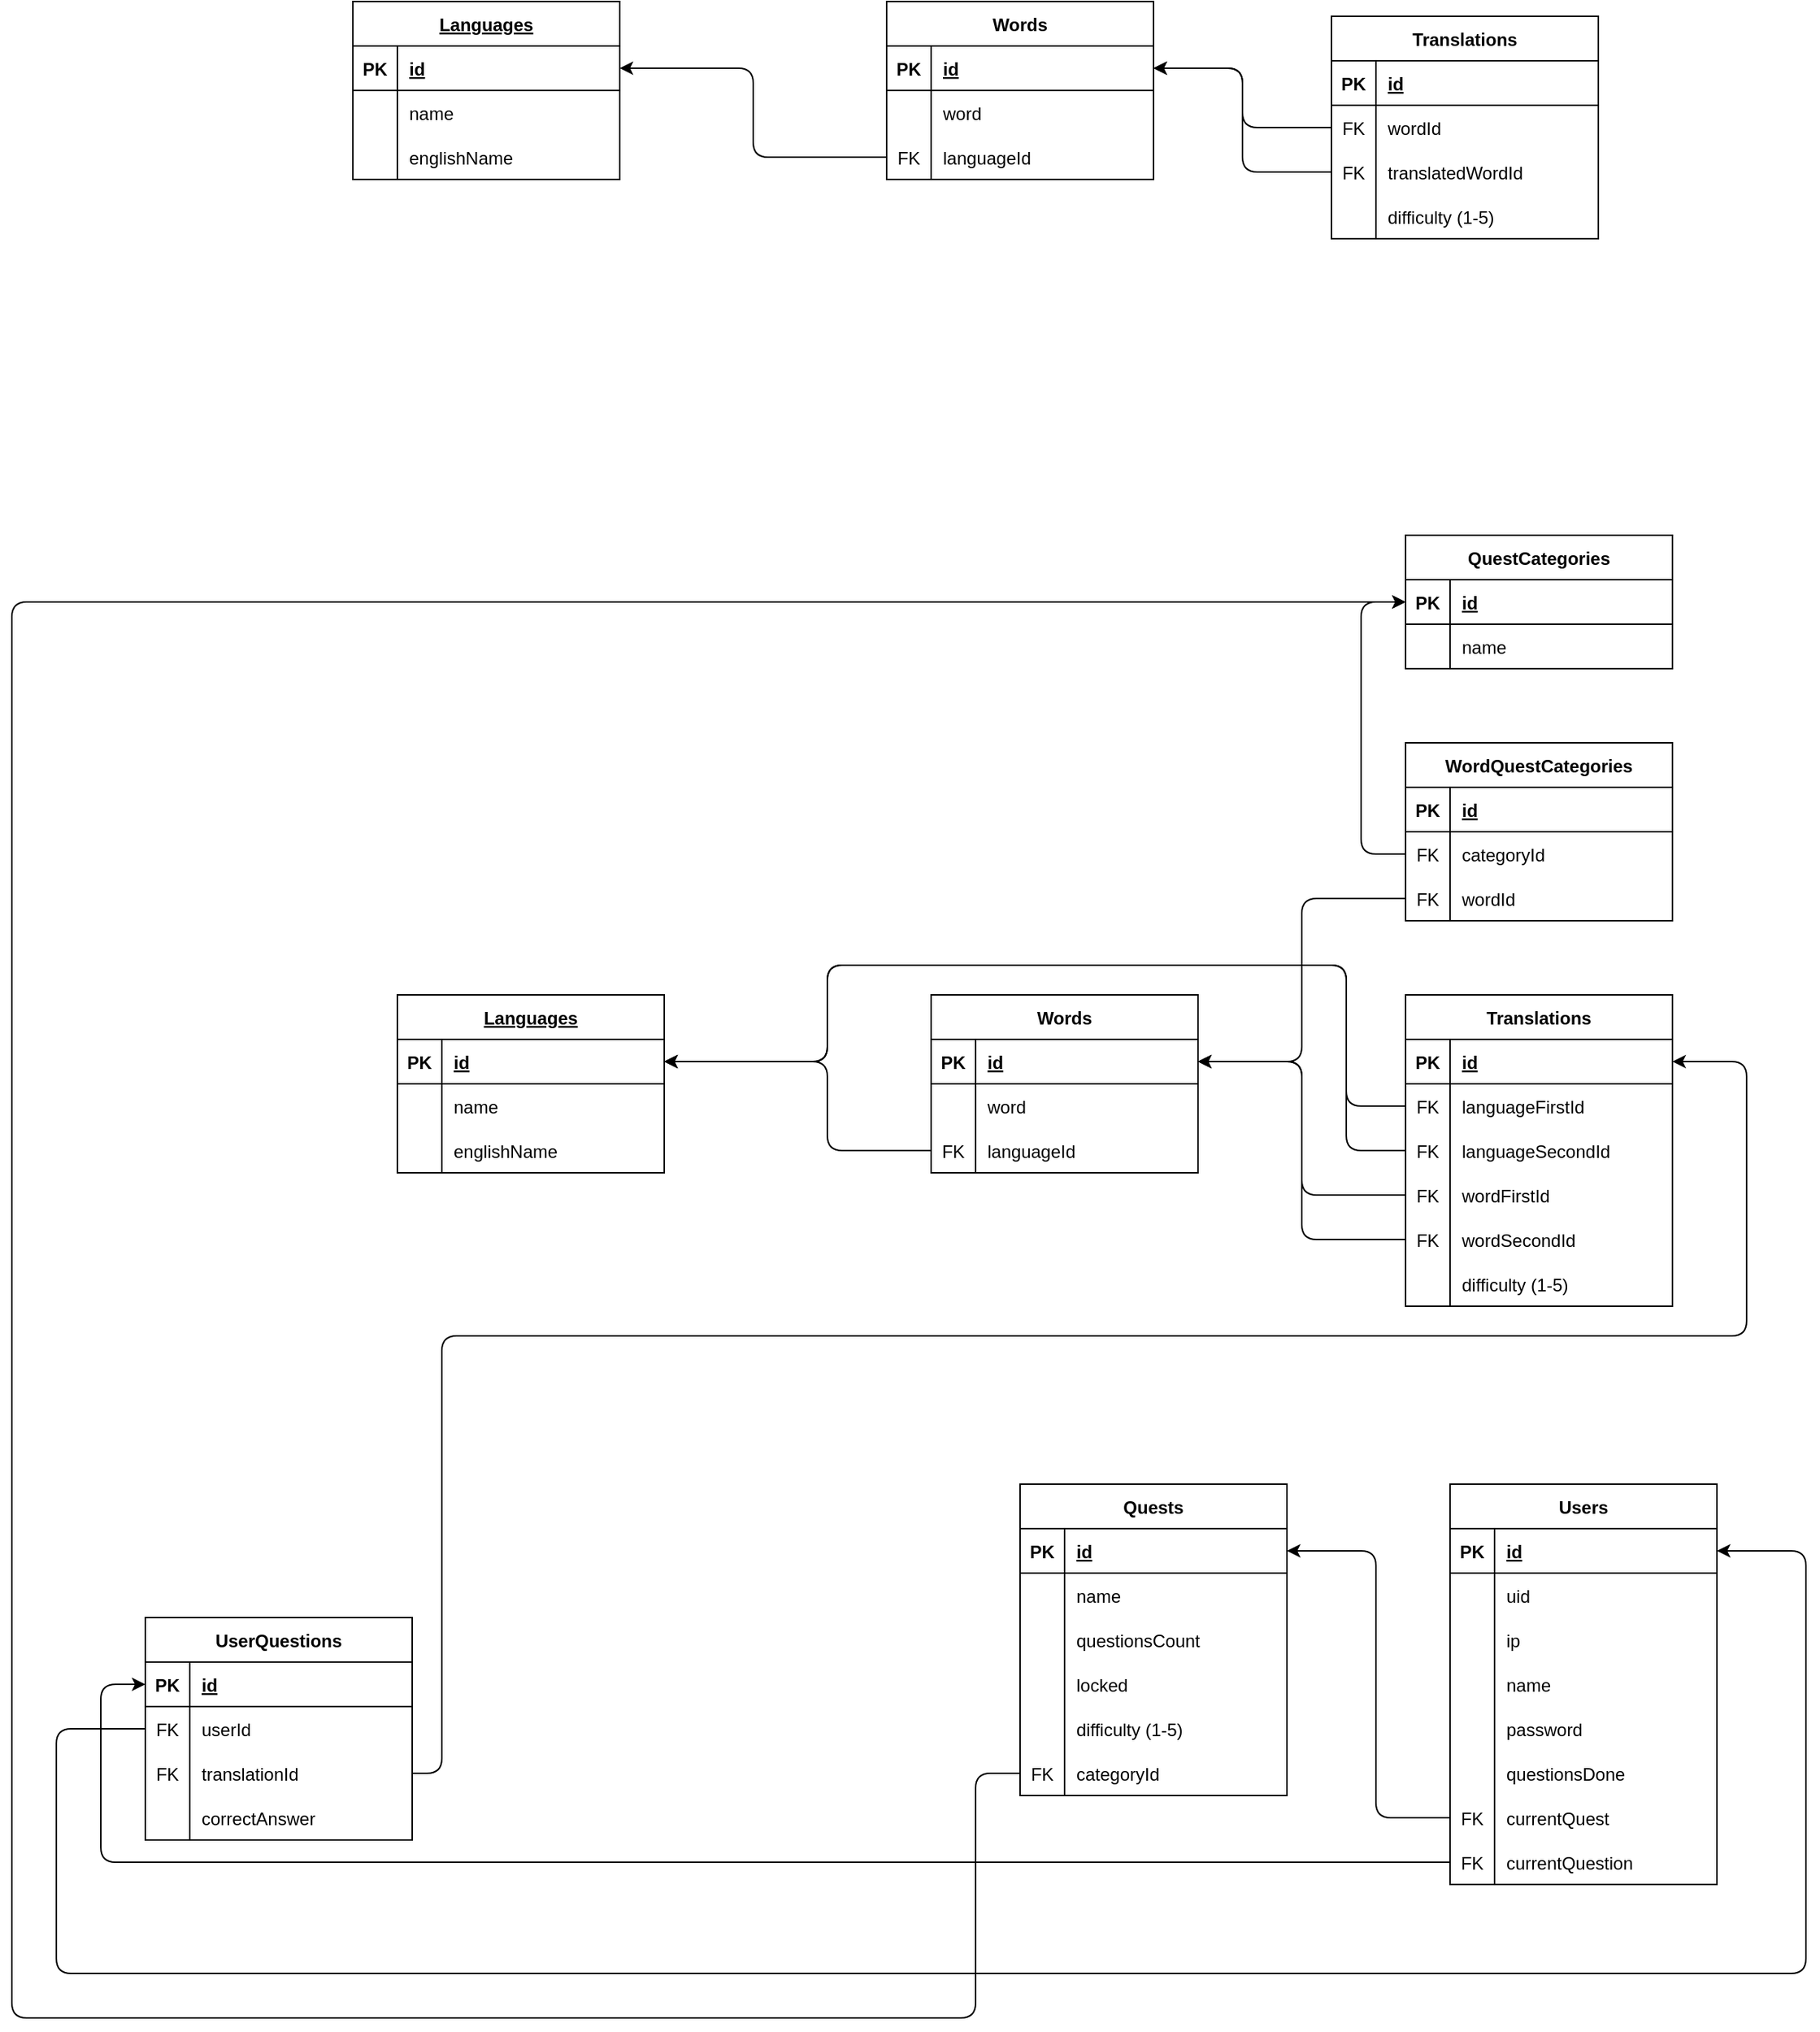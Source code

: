 <mxfile version="14.1.8" type="device"><diagram id="QaBoyOiikWUG2qwaLbsS" name="Stránka-"><mxGraphModel dx="539" dy="928" grid="1" gridSize="10" guides="1" tooltips="1" connect="1" arrows="1" fold="1" page="0" pageScale="1" pageWidth="1654" pageHeight="1169" math="0" shadow="0"><root><mxCell id="0"/><mxCell id="1" parent="0"/><mxCell id="Qkzi_XZELh7JZW3UKuog-16" value="Words" style="shape=table;startSize=30;container=1;collapsible=1;childLayout=tableLayout;fixedRows=1;rowLines=0;fontStyle=1;align=center;resizeLast=1;" parent="1" vertex="1"><mxGeometry x="770" y="320" width="180" height="120" as="geometry"><mxRectangle x="770" y="320" width="70" height="30" as="alternateBounds"/></mxGeometry></mxCell><mxCell id="Qkzi_XZELh7JZW3UKuog-17" value="" style="shape=partialRectangle;collapsible=0;dropTarget=0;pointerEvents=0;fillColor=none;top=0;left=0;bottom=1;right=0;points=[[0,0.5],[1,0.5]];portConstraint=eastwest;" parent="Qkzi_XZELh7JZW3UKuog-16" vertex="1"><mxGeometry y="30" width="180" height="30" as="geometry"/></mxCell><mxCell id="Qkzi_XZELh7JZW3UKuog-18" value="PK" style="shape=partialRectangle;connectable=0;fillColor=none;top=0;left=0;bottom=0;right=0;fontStyle=1;overflow=hidden;" parent="Qkzi_XZELh7JZW3UKuog-17" vertex="1"><mxGeometry width="30" height="30" as="geometry"/></mxCell><mxCell id="Qkzi_XZELh7JZW3UKuog-19" value="id" style="shape=partialRectangle;connectable=0;fillColor=none;top=0;left=0;bottom=0;right=0;align=left;spacingLeft=6;fontStyle=5;overflow=hidden;" parent="Qkzi_XZELh7JZW3UKuog-17" vertex="1"><mxGeometry x="30" width="150" height="30" as="geometry"/></mxCell><mxCell id="Qkzi_XZELh7JZW3UKuog-107" value="" style="shape=partialRectangle;collapsible=0;dropTarget=0;pointerEvents=0;fillColor=none;top=0;left=0;bottom=0;right=0;points=[[0,0.5],[1,0.5]];portConstraint=eastwest;" parent="Qkzi_XZELh7JZW3UKuog-16" vertex="1"><mxGeometry y="60" width="180" height="30" as="geometry"/></mxCell><mxCell id="Qkzi_XZELh7JZW3UKuog-108" value="" style="shape=partialRectangle;connectable=0;fillColor=none;top=0;left=0;bottom=0;right=0;editable=1;overflow=hidden;" parent="Qkzi_XZELh7JZW3UKuog-107" vertex="1"><mxGeometry width="30" height="30" as="geometry"/></mxCell><mxCell id="Qkzi_XZELh7JZW3UKuog-109" value="word" style="shape=partialRectangle;connectable=0;fillColor=none;top=0;left=0;bottom=0;right=0;align=left;spacingLeft=6;overflow=hidden;" parent="Qkzi_XZELh7JZW3UKuog-107" vertex="1"><mxGeometry x="30" width="150" height="30" as="geometry"/></mxCell><mxCell id="Qkzi_XZELh7JZW3UKuog-110" value="" style="shape=partialRectangle;collapsible=0;dropTarget=0;pointerEvents=0;fillColor=none;top=0;left=0;bottom=0;right=0;points=[[0,0.5],[1,0.5]];portConstraint=eastwest;" parent="Qkzi_XZELh7JZW3UKuog-16" vertex="1"><mxGeometry y="90" width="180" height="30" as="geometry"/></mxCell><mxCell id="Qkzi_XZELh7JZW3UKuog-111" value="FK" style="shape=partialRectangle;connectable=0;fillColor=none;top=0;left=0;bottom=0;right=0;editable=1;overflow=hidden;" parent="Qkzi_XZELh7JZW3UKuog-110" vertex="1"><mxGeometry width="30" height="30" as="geometry"/></mxCell><mxCell id="Qkzi_XZELh7JZW3UKuog-112" value="languageId" style="shape=partialRectangle;connectable=0;fillColor=none;top=0;left=0;bottom=0;right=0;align=left;spacingLeft=6;overflow=hidden;" parent="Qkzi_XZELh7JZW3UKuog-110" vertex="1"><mxGeometry x="30" width="150" height="30" as="geometry"/></mxCell><mxCell id="MpjrDUEo7LfNJMY8sH_x-15" value="Languages" style="shape=table;startSize=30;container=1;collapsible=1;childLayout=tableLayout;fixedRows=1;rowLines=0;fontStyle=5;align=center;resizeLast=1;" parent="1" vertex="1"><mxGeometry x="410" y="320" width="180" height="120" as="geometry"/></mxCell><mxCell id="MpjrDUEo7LfNJMY8sH_x-16" value="" style="shape=partialRectangle;collapsible=0;dropTarget=0;pointerEvents=0;fillColor=none;top=0;left=0;bottom=1;right=0;points=[[0,0.5],[1,0.5]];portConstraint=eastwest;" parent="MpjrDUEo7LfNJMY8sH_x-15" vertex="1"><mxGeometry y="30" width="180" height="30" as="geometry"/></mxCell><mxCell id="MpjrDUEo7LfNJMY8sH_x-17" value="PK" style="shape=partialRectangle;connectable=0;fillColor=none;top=0;left=0;bottom=0;right=0;fontStyle=1;overflow=hidden;" parent="MpjrDUEo7LfNJMY8sH_x-16" vertex="1"><mxGeometry width="30" height="30" as="geometry"/></mxCell><mxCell id="MpjrDUEo7LfNJMY8sH_x-18" value="id" style="shape=partialRectangle;connectable=0;fillColor=none;top=0;left=0;bottom=0;right=0;align=left;spacingLeft=6;fontStyle=5;overflow=hidden;" parent="MpjrDUEo7LfNJMY8sH_x-16" vertex="1"><mxGeometry x="30" width="150" height="30" as="geometry"/></mxCell><mxCell id="MpjrDUEo7LfNJMY8sH_x-19" value="" style="shape=partialRectangle;collapsible=0;dropTarget=0;pointerEvents=0;fillColor=none;top=0;left=0;bottom=0;right=0;points=[[0,0.5],[1,0.5]];portConstraint=eastwest;" parent="MpjrDUEo7LfNJMY8sH_x-15" vertex="1"><mxGeometry y="60" width="180" height="30" as="geometry"/></mxCell><mxCell id="MpjrDUEo7LfNJMY8sH_x-20" value="" style="shape=partialRectangle;connectable=0;fillColor=none;top=0;left=0;bottom=0;right=0;editable=1;overflow=hidden;" parent="MpjrDUEo7LfNJMY8sH_x-19" vertex="1"><mxGeometry width="30" height="30" as="geometry"/></mxCell><mxCell id="MpjrDUEo7LfNJMY8sH_x-21" value="name" style="shape=partialRectangle;connectable=0;fillColor=none;top=0;left=0;bottom=0;right=0;align=left;spacingLeft=6;overflow=hidden;" parent="MpjrDUEo7LfNJMY8sH_x-19" vertex="1"><mxGeometry x="30" width="150" height="30" as="geometry"/></mxCell><mxCell id="MpjrDUEo7LfNJMY8sH_x-22" value="" style="shape=partialRectangle;collapsible=0;dropTarget=0;pointerEvents=0;fillColor=none;top=0;left=0;bottom=0;right=0;points=[[0,0.5],[1,0.5]];portConstraint=eastwest;" parent="MpjrDUEo7LfNJMY8sH_x-15" vertex="1"><mxGeometry y="90" width="180" height="30" as="geometry"/></mxCell><mxCell id="MpjrDUEo7LfNJMY8sH_x-23" value="" style="shape=partialRectangle;connectable=0;fillColor=none;top=0;left=0;bottom=0;right=0;editable=1;overflow=hidden;" parent="MpjrDUEo7LfNJMY8sH_x-22" vertex="1"><mxGeometry width="30" height="30" as="geometry"/></mxCell><mxCell id="MpjrDUEo7LfNJMY8sH_x-24" value="englishName" style="shape=partialRectangle;connectable=0;fillColor=none;top=0;left=0;bottom=0;right=0;align=left;spacingLeft=6;overflow=hidden;" parent="MpjrDUEo7LfNJMY8sH_x-22" vertex="1"><mxGeometry x="30" width="150" height="30" as="geometry"/></mxCell><mxCell id="MpjrDUEo7LfNJMY8sH_x-25" style="edgeStyle=orthogonalEdgeStyle;curved=0;rounded=1;sketch=0;orthogonalLoop=1;jettySize=auto;html=1;entryX=1;entryY=0.5;entryDx=0;entryDy=0;" parent="1" source="Qkzi_XZELh7JZW3UKuog-110" target="MpjrDUEo7LfNJMY8sH_x-16" edge="1"><mxGeometry relative="1" as="geometry"><Array as="points"><mxPoint x="700" y="425"/><mxPoint x="700" y="365"/></Array></mxGeometry></mxCell><mxCell id="MpjrDUEo7LfNJMY8sH_x-26" value="Translations" style="shape=table;startSize=30;container=1;collapsible=1;childLayout=tableLayout;fixedRows=1;rowLines=0;fontStyle=1;align=center;resizeLast=1;" parent="1" vertex="1"><mxGeometry x="1090" y="320" width="180" height="210" as="geometry"/></mxCell><mxCell id="MpjrDUEo7LfNJMY8sH_x-27" value="" style="shape=partialRectangle;collapsible=0;dropTarget=0;pointerEvents=0;fillColor=none;top=0;left=0;bottom=1;right=0;points=[[0,0.5],[1,0.5]];portConstraint=eastwest;" parent="MpjrDUEo7LfNJMY8sH_x-26" vertex="1"><mxGeometry y="30" width="180" height="30" as="geometry"/></mxCell><mxCell id="MpjrDUEo7LfNJMY8sH_x-28" value="PK" style="shape=partialRectangle;connectable=0;fillColor=none;top=0;left=0;bottom=0;right=0;fontStyle=1;overflow=hidden;" parent="MpjrDUEo7LfNJMY8sH_x-27" vertex="1"><mxGeometry width="30" height="30" as="geometry"/></mxCell><mxCell id="MpjrDUEo7LfNJMY8sH_x-29" value="id" style="shape=partialRectangle;connectable=0;fillColor=none;top=0;left=0;bottom=0;right=0;align=left;spacingLeft=6;fontStyle=5;overflow=hidden;" parent="MpjrDUEo7LfNJMY8sH_x-27" vertex="1"><mxGeometry x="30" width="150" height="30" as="geometry"/></mxCell><mxCell id="MpjrDUEo7LfNJMY8sH_x-30" value="" style="shape=partialRectangle;collapsible=0;dropTarget=0;pointerEvents=0;fillColor=none;top=0;left=0;bottom=0;right=0;points=[[0,0.5],[1,0.5]];portConstraint=eastwest;" parent="MpjrDUEo7LfNJMY8sH_x-26" vertex="1"><mxGeometry y="60" width="180" height="30" as="geometry"/></mxCell><mxCell id="MpjrDUEo7LfNJMY8sH_x-31" value="FK" style="shape=partialRectangle;connectable=0;fillColor=none;top=0;left=0;bottom=0;right=0;editable=1;overflow=hidden;" parent="MpjrDUEo7LfNJMY8sH_x-30" vertex="1"><mxGeometry width="30" height="30" as="geometry"/></mxCell><mxCell id="MpjrDUEo7LfNJMY8sH_x-32" value="languageFirstId" style="shape=partialRectangle;connectable=0;fillColor=none;top=0;left=0;bottom=0;right=0;align=left;spacingLeft=6;overflow=hidden;" parent="MpjrDUEo7LfNJMY8sH_x-30" vertex="1"><mxGeometry x="30" width="150" height="30" as="geometry"/></mxCell><mxCell id="MpjrDUEo7LfNJMY8sH_x-33" value="" style="shape=partialRectangle;collapsible=0;dropTarget=0;pointerEvents=0;fillColor=none;top=0;left=0;bottom=0;right=0;points=[[0,0.5],[1,0.5]];portConstraint=eastwest;" parent="MpjrDUEo7LfNJMY8sH_x-26" vertex="1"><mxGeometry y="90" width="180" height="30" as="geometry"/></mxCell><mxCell id="MpjrDUEo7LfNJMY8sH_x-34" value="FK" style="shape=partialRectangle;connectable=0;fillColor=none;top=0;left=0;bottom=0;right=0;editable=1;overflow=hidden;" parent="MpjrDUEo7LfNJMY8sH_x-33" vertex="1"><mxGeometry width="30" height="30" as="geometry"/></mxCell><mxCell id="MpjrDUEo7LfNJMY8sH_x-35" value="languageSecondId" style="shape=partialRectangle;connectable=0;fillColor=none;top=0;left=0;bottom=0;right=0;align=left;spacingLeft=6;overflow=hidden;" parent="MpjrDUEo7LfNJMY8sH_x-33" vertex="1"><mxGeometry x="30" width="150" height="30" as="geometry"/></mxCell><mxCell id="MpjrDUEo7LfNJMY8sH_x-36" value="" style="shape=partialRectangle;collapsible=0;dropTarget=0;pointerEvents=0;fillColor=none;top=0;left=0;bottom=0;right=0;points=[[0,0.5],[1,0.5]];portConstraint=eastwest;rounded=0;sketch=0;" parent="MpjrDUEo7LfNJMY8sH_x-26" vertex="1"><mxGeometry y="120" width="180" height="30" as="geometry"/></mxCell><mxCell id="MpjrDUEo7LfNJMY8sH_x-37" value="FK" style="shape=partialRectangle;connectable=0;fillColor=none;top=0;left=0;bottom=0;right=0;editable=1;overflow=hidden;" parent="MpjrDUEo7LfNJMY8sH_x-36" vertex="1"><mxGeometry width="30" height="30" as="geometry"/></mxCell><mxCell id="MpjrDUEo7LfNJMY8sH_x-38" value="wordFirstId" style="shape=partialRectangle;connectable=0;fillColor=none;top=0;left=0;bottom=0;right=0;align=left;spacingLeft=6;overflow=hidden;" parent="MpjrDUEo7LfNJMY8sH_x-36" vertex="1"><mxGeometry x="30" width="150" height="30" as="geometry"/></mxCell><mxCell id="MpjrDUEo7LfNJMY8sH_x-39" value="" style="shape=partialRectangle;collapsible=0;dropTarget=0;pointerEvents=0;fillColor=none;top=0;left=0;bottom=0;right=0;points=[[0,0.5],[1,0.5]];portConstraint=eastwest;rounded=0;sketch=0;" parent="MpjrDUEo7LfNJMY8sH_x-26" vertex="1"><mxGeometry y="150" width="180" height="30" as="geometry"/></mxCell><mxCell id="MpjrDUEo7LfNJMY8sH_x-40" value="FK" style="shape=partialRectangle;connectable=0;fillColor=none;top=0;left=0;bottom=0;right=0;editable=1;overflow=hidden;" parent="MpjrDUEo7LfNJMY8sH_x-39" vertex="1"><mxGeometry width="30" height="30" as="geometry"/></mxCell><mxCell id="MpjrDUEo7LfNJMY8sH_x-41" value="wordSecondId" style="shape=partialRectangle;connectable=0;fillColor=none;top=0;left=0;bottom=0;right=0;align=left;spacingLeft=6;overflow=hidden;" parent="MpjrDUEo7LfNJMY8sH_x-39" vertex="1"><mxGeometry x="30" width="150" height="30" as="geometry"/></mxCell><mxCell id="MpjrDUEo7LfNJMY8sH_x-62" value="" style="shape=partialRectangle;collapsible=0;dropTarget=0;pointerEvents=0;fillColor=none;top=0;left=0;bottom=0;right=0;points=[[0,0.5],[1,0.5]];portConstraint=eastwest;rounded=0;sketch=0;" parent="MpjrDUEo7LfNJMY8sH_x-26" vertex="1"><mxGeometry y="180" width="180" height="30" as="geometry"/></mxCell><mxCell id="MpjrDUEo7LfNJMY8sH_x-63" value="" style="shape=partialRectangle;connectable=0;fillColor=none;top=0;left=0;bottom=0;right=0;editable=1;overflow=hidden;" parent="MpjrDUEo7LfNJMY8sH_x-62" vertex="1"><mxGeometry width="30" height="30" as="geometry"/></mxCell><mxCell id="MpjrDUEo7LfNJMY8sH_x-64" value="difficulty (1-5)" style="shape=partialRectangle;connectable=0;fillColor=none;top=0;left=0;bottom=0;right=0;align=left;spacingLeft=6;overflow=hidden;" parent="MpjrDUEo7LfNJMY8sH_x-62" vertex="1"><mxGeometry x="30" width="150" height="30" as="geometry"/></mxCell><mxCell id="MpjrDUEo7LfNJMY8sH_x-42" style="edgeStyle=orthogonalEdgeStyle;curved=0;rounded=1;sketch=0;orthogonalLoop=1;jettySize=auto;html=1;entryX=1;entryY=0.5;entryDx=0;entryDy=0;" parent="1" source="MpjrDUEo7LfNJMY8sH_x-30" target="MpjrDUEo7LfNJMY8sH_x-16" edge="1"><mxGeometry relative="1" as="geometry"><mxPoint x="830" y="270" as="targetPoint"/><Array as="points"><mxPoint x="1050" y="395"/><mxPoint x="1050" y="300"/><mxPoint x="700" y="300"/><mxPoint x="700" y="365"/></Array></mxGeometry></mxCell><mxCell id="MpjrDUEo7LfNJMY8sH_x-43" style="edgeStyle=orthogonalEdgeStyle;curved=0;rounded=1;sketch=0;orthogonalLoop=1;jettySize=auto;html=1;exitX=0;exitY=0.5;exitDx=0;exitDy=0;entryX=1;entryY=0.5;entryDx=0;entryDy=0;" parent="1" source="MpjrDUEo7LfNJMY8sH_x-33" target="MpjrDUEo7LfNJMY8sH_x-16" edge="1"><mxGeometry relative="1" as="geometry"><mxPoint x="680" y="380" as="targetPoint"/><Array as="points"><mxPoint x="1050" y="425"/><mxPoint x="1050" y="300"/><mxPoint x="700" y="300"/><mxPoint x="700" y="365"/></Array></mxGeometry></mxCell><mxCell id="MpjrDUEo7LfNJMY8sH_x-44" style="edgeStyle=orthogonalEdgeStyle;curved=0;rounded=1;sketch=0;orthogonalLoop=1;jettySize=auto;html=1;entryX=1;entryY=0.5;entryDx=0;entryDy=0;" parent="1" source="MpjrDUEo7LfNJMY8sH_x-36" target="Qkzi_XZELh7JZW3UKuog-17" edge="1"><mxGeometry relative="1" as="geometry"><Array as="points"><mxPoint x="1020" y="455"/><mxPoint x="1020" y="365"/></Array></mxGeometry></mxCell><mxCell id="MpjrDUEo7LfNJMY8sH_x-45" style="edgeStyle=orthogonalEdgeStyle;curved=0;rounded=1;sketch=0;orthogonalLoop=1;jettySize=auto;html=1;exitX=0;exitY=0.5;exitDx=0;exitDy=0;entryX=1;entryY=0.5;entryDx=0;entryDy=0;" parent="1" source="MpjrDUEo7LfNJMY8sH_x-39" target="Qkzi_XZELh7JZW3UKuog-17" edge="1"><mxGeometry relative="1" as="geometry"><Array as="points"><mxPoint x="1020" y="485"/><mxPoint x="1020" y="365"/></Array></mxGeometry></mxCell><mxCell id="MpjrDUEo7LfNJMY8sH_x-73" value="Users" style="shape=table;startSize=30;container=1;collapsible=1;childLayout=tableLayout;fixedRows=1;rowLines=0;fontStyle=1;align=center;resizeLast=1;" parent="1" vertex="1"><mxGeometry x="1120" y="650" width="180" height="270" as="geometry"><mxRectangle x="750" y="510" width="70" height="30" as="alternateBounds"/></mxGeometry></mxCell><mxCell id="MpjrDUEo7LfNJMY8sH_x-74" value="" style="shape=partialRectangle;collapsible=0;dropTarget=0;pointerEvents=0;fillColor=none;top=0;left=0;bottom=1;right=0;points=[[0,0.5],[1,0.5]];portConstraint=eastwest;" parent="MpjrDUEo7LfNJMY8sH_x-73" vertex="1"><mxGeometry y="30" width="180" height="30" as="geometry"/></mxCell><mxCell id="MpjrDUEo7LfNJMY8sH_x-75" value="PK" style="shape=partialRectangle;connectable=0;fillColor=none;top=0;left=0;bottom=0;right=0;fontStyle=1;overflow=hidden;" parent="MpjrDUEo7LfNJMY8sH_x-74" vertex="1"><mxGeometry width="30" height="30" as="geometry"/></mxCell><mxCell id="MpjrDUEo7LfNJMY8sH_x-76" value="id" style="shape=partialRectangle;connectable=0;fillColor=none;top=0;left=0;bottom=0;right=0;align=left;spacingLeft=6;fontStyle=5;overflow=hidden;" parent="MpjrDUEo7LfNJMY8sH_x-74" vertex="1"><mxGeometry x="30" width="150" height="30" as="geometry"/></mxCell><mxCell id="MpjrDUEo7LfNJMY8sH_x-77" value="" style="shape=partialRectangle;collapsible=0;dropTarget=0;pointerEvents=0;fillColor=none;top=0;left=0;bottom=0;right=0;points=[[0,0.5],[1,0.5]];portConstraint=eastwest;" parent="MpjrDUEo7LfNJMY8sH_x-73" vertex="1"><mxGeometry y="60" width="180" height="30" as="geometry"/></mxCell><mxCell id="MpjrDUEo7LfNJMY8sH_x-78" value="" style="shape=partialRectangle;connectable=0;fillColor=none;top=0;left=0;bottom=0;right=0;editable=1;overflow=hidden;" parent="MpjrDUEo7LfNJMY8sH_x-77" vertex="1"><mxGeometry width="30" height="30" as="geometry"/></mxCell><mxCell id="MpjrDUEo7LfNJMY8sH_x-79" value="uid" style="shape=partialRectangle;connectable=0;fillColor=none;top=0;left=0;bottom=0;right=0;align=left;spacingLeft=6;overflow=hidden;" parent="MpjrDUEo7LfNJMY8sH_x-77" vertex="1"><mxGeometry x="30" width="150" height="30" as="geometry"/></mxCell><mxCell id="MpjrDUEo7LfNJMY8sH_x-80" value="" style="shape=partialRectangle;collapsible=0;dropTarget=0;pointerEvents=0;fillColor=none;top=0;left=0;bottom=0;right=0;points=[[0,0.5],[1,0.5]];portConstraint=eastwest;" parent="MpjrDUEo7LfNJMY8sH_x-73" vertex="1"><mxGeometry y="90" width="180" height="30" as="geometry"/></mxCell><mxCell id="MpjrDUEo7LfNJMY8sH_x-81" value="" style="shape=partialRectangle;connectable=0;fillColor=none;top=0;left=0;bottom=0;right=0;editable=1;overflow=hidden;" parent="MpjrDUEo7LfNJMY8sH_x-80" vertex="1"><mxGeometry width="30" height="30" as="geometry"/></mxCell><mxCell id="MpjrDUEo7LfNJMY8sH_x-82" value="ip" style="shape=partialRectangle;connectable=0;fillColor=none;top=0;left=0;bottom=0;right=0;align=left;spacingLeft=6;overflow=hidden;" parent="MpjrDUEo7LfNJMY8sH_x-80" vertex="1"><mxGeometry x="30" width="150" height="30" as="geometry"/></mxCell><mxCell id="MpjrDUEo7LfNJMY8sH_x-83" value="" style="shape=partialRectangle;collapsible=0;dropTarget=0;pointerEvents=0;fillColor=none;top=0;left=0;bottom=0;right=0;points=[[0,0.5],[1,0.5]];portConstraint=eastwest;rounded=0;sketch=0;" parent="MpjrDUEo7LfNJMY8sH_x-73" vertex="1"><mxGeometry y="120" width="180" height="30" as="geometry"/></mxCell><mxCell id="MpjrDUEo7LfNJMY8sH_x-84" value="" style="shape=partialRectangle;connectable=0;fillColor=none;top=0;left=0;bottom=0;right=0;editable=1;overflow=hidden;" parent="MpjrDUEo7LfNJMY8sH_x-83" vertex="1"><mxGeometry width="30" height="30" as="geometry"/></mxCell><mxCell id="MpjrDUEo7LfNJMY8sH_x-85" value="name" style="shape=partialRectangle;connectable=0;fillColor=none;top=0;left=0;bottom=0;right=0;align=left;spacingLeft=6;overflow=hidden;" parent="MpjrDUEo7LfNJMY8sH_x-83" vertex="1"><mxGeometry x="30" width="150" height="30" as="geometry"/></mxCell><mxCell id="MpjrDUEo7LfNJMY8sH_x-86" value="" style="shape=partialRectangle;collapsible=0;dropTarget=0;pointerEvents=0;fillColor=none;top=0;left=0;bottom=0;right=0;points=[[0,0.5],[1,0.5]];portConstraint=eastwest;rounded=0;sketch=0;" parent="MpjrDUEo7LfNJMY8sH_x-73" vertex="1"><mxGeometry y="150" width="180" height="30" as="geometry"/></mxCell><mxCell id="MpjrDUEo7LfNJMY8sH_x-87" value="" style="shape=partialRectangle;connectable=0;fillColor=none;top=0;left=0;bottom=0;right=0;editable=1;overflow=hidden;" parent="MpjrDUEo7LfNJMY8sH_x-86" vertex="1"><mxGeometry width="30" height="30" as="geometry"/></mxCell><mxCell id="MpjrDUEo7LfNJMY8sH_x-88" value="password" style="shape=partialRectangle;connectable=0;fillColor=none;top=0;left=0;bottom=0;right=0;align=left;spacingLeft=6;overflow=hidden;" parent="MpjrDUEo7LfNJMY8sH_x-86" vertex="1"><mxGeometry x="30" width="150" height="30" as="geometry"/></mxCell><mxCell id="MpjrDUEo7LfNJMY8sH_x-273" value="" style="shape=partialRectangle;collapsible=0;dropTarget=0;pointerEvents=0;fillColor=none;top=0;left=0;bottom=0;right=0;points=[[0,0.5],[1,0.5]];portConstraint=eastwest;rounded=0;sketch=0;fontColor=#f0f0f0;" parent="MpjrDUEo7LfNJMY8sH_x-73" vertex="1"><mxGeometry y="180" width="180" height="30" as="geometry"/></mxCell><mxCell id="MpjrDUEo7LfNJMY8sH_x-274" value="" style="shape=partialRectangle;connectable=0;fillColor=none;top=0;left=0;bottom=0;right=0;editable=1;overflow=hidden;" parent="MpjrDUEo7LfNJMY8sH_x-273" vertex="1"><mxGeometry width="30" height="30" as="geometry"/></mxCell><mxCell id="MpjrDUEo7LfNJMY8sH_x-275" value="questionsDone" style="shape=partialRectangle;connectable=0;fillColor=none;top=0;left=0;bottom=0;right=0;align=left;spacingLeft=6;overflow=hidden;" parent="MpjrDUEo7LfNJMY8sH_x-273" vertex="1"><mxGeometry x="30" width="150" height="30" as="geometry"/></mxCell><mxCell id="MpjrDUEo7LfNJMY8sH_x-89" value="" style="shape=partialRectangle;collapsible=0;dropTarget=0;pointerEvents=0;fillColor=none;top=0;left=0;bottom=0;right=0;points=[[0,0.5],[1,0.5]];portConstraint=eastwest;rounded=0;sketch=0;" parent="MpjrDUEo7LfNJMY8sH_x-73" vertex="1"><mxGeometry y="210" width="180" height="30" as="geometry"/></mxCell><mxCell id="MpjrDUEo7LfNJMY8sH_x-90" value="FK" style="shape=partialRectangle;connectable=0;fillColor=none;top=0;left=0;bottom=0;right=0;editable=1;overflow=hidden;" parent="MpjrDUEo7LfNJMY8sH_x-89" vertex="1"><mxGeometry width="30" height="30" as="geometry"/></mxCell><mxCell id="MpjrDUEo7LfNJMY8sH_x-91" value="currentQuest" style="shape=partialRectangle;connectable=0;fillColor=none;top=0;left=0;bottom=0;right=0;align=left;spacingLeft=6;overflow=hidden;" parent="MpjrDUEo7LfNJMY8sH_x-89" vertex="1"><mxGeometry x="30" width="150" height="30" as="geometry"/></mxCell><mxCell id="MpjrDUEo7LfNJMY8sH_x-149" value="" style="shape=partialRectangle;collapsible=0;dropTarget=0;pointerEvents=0;fillColor=none;top=0;left=0;bottom=0;right=0;points=[[0,0.5],[1,0.5]];portConstraint=eastwest;rounded=0;sketch=0;" parent="MpjrDUEo7LfNJMY8sH_x-73" vertex="1"><mxGeometry y="240" width="180" height="30" as="geometry"/></mxCell><mxCell id="MpjrDUEo7LfNJMY8sH_x-150" value="FK" style="shape=partialRectangle;connectable=0;fillColor=none;top=0;left=0;bottom=0;right=0;editable=1;overflow=hidden;" parent="MpjrDUEo7LfNJMY8sH_x-149" vertex="1"><mxGeometry width="30" height="30" as="geometry"/></mxCell><mxCell id="MpjrDUEo7LfNJMY8sH_x-151" value="currentQuestion" style="shape=partialRectangle;connectable=0;fillColor=none;top=0;left=0;bottom=0;right=0;align=left;spacingLeft=6;overflow=hidden;" parent="MpjrDUEo7LfNJMY8sH_x-149" vertex="1"><mxGeometry x="30" width="150" height="30" as="geometry"/></mxCell><mxCell id="MpjrDUEo7LfNJMY8sH_x-117" value="QuestCategories" style="shape=table;startSize=30;container=1;collapsible=1;childLayout=tableLayout;fixedRows=1;rowLines=0;fontStyle=1;align=center;resizeLast=1;" parent="1" vertex="1"><mxGeometry x="1090" y="10" width="180" height="90" as="geometry"><mxRectangle x="750" y="510" width="70" height="30" as="alternateBounds"/></mxGeometry></mxCell><mxCell id="MpjrDUEo7LfNJMY8sH_x-118" value="" style="shape=partialRectangle;collapsible=0;dropTarget=0;pointerEvents=0;fillColor=none;top=0;left=0;bottom=1;right=0;points=[[0,0.5],[1,0.5]];portConstraint=eastwest;" parent="MpjrDUEo7LfNJMY8sH_x-117" vertex="1"><mxGeometry y="30" width="180" height="30" as="geometry"/></mxCell><mxCell id="MpjrDUEo7LfNJMY8sH_x-119" value="PK" style="shape=partialRectangle;connectable=0;fillColor=none;top=0;left=0;bottom=0;right=0;fontStyle=1;overflow=hidden;" parent="MpjrDUEo7LfNJMY8sH_x-118" vertex="1"><mxGeometry width="30" height="30" as="geometry"/></mxCell><mxCell id="MpjrDUEo7LfNJMY8sH_x-120" value="id" style="shape=partialRectangle;connectable=0;fillColor=none;top=0;left=0;bottom=0;right=0;align=left;spacingLeft=6;fontStyle=5;overflow=hidden;" parent="MpjrDUEo7LfNJMY8sH_x-118" vertex="1"><mxGeometry x="30" width="150" height="30" as="geometry"/></mxCell><mxCell id="MpjrDUEo7LfNJMY8sH_x-121" value="" style="shape=partialRectangle;collapsible=0;dropTarget=0;pointerEvents=0;fillColor=none;top=0;left=0;bottom=0;right=0;points=[[0,0.5],[1,0.5]];portConstraint=eastwest;" parent="MpjrDUEo7LfNJMY8sH_x-117" vertex="1"><mxGeometry y="60" width="180" height="30" as="geometry"/></mxCell><mxCell id="MpjrDUEo7LfNJMY8sH_x-122" value="" style="shape=partialRectangle;connectable=0;fillColor=none;top=0;left=0;bottom=0;right=0;editable=1;overflow=hidden;" parent="MpjrDUEo7LfNJMY8sH_x-121" vertex="1"><mxGeometry width="30" height="30" as="geometry"/></mxCell><mxCell id="MpjrDUEo7LfNJMY8sH_x-123" value="name" style="shape=partialRectangle;connectable=0;fillColor=none;top=0;left=0;bottom=0;right=0;align=left;spacingLeft=6;overflow=hidden;" parent="MpjrDUEo7LfNJMY8sH_x-121" vertex="1"><mxGeometry x="30" width="150" height="30" as="geometry"/></mxCell><mxCell id="MpjrDUEo7LfNJMY8sH_x-130" value="WordQuestCategories" style="shape=table;startSize=30;container=1;collapsible=1;childLayout=tableLayout;fixedRows=1;rowLines=0;fontStyle=1;align=center;resizeLast=1;" parent="1" vertex="1"><mxGeometry x="1090" y="150" width="180" height="120.0" as="geometry"><mxRectangle x="750" y="510" width="70" height="30" as="alternateBounds"/></mxGeometry></mxCell><mxCell id="MpjrDUEo7LfNJMY8sH_x-131" value="" style="shape=partialRectangle;collapsible=0;dropTarget=0;pointerEvents=0;fillColor=none;top=0;left=0;bottom=1;right=0;points=[[0,0.5],[1,0.5]];portConstraint=eastwest;" parent="MpjrDUEo7LfNJMY8sH_x-130" vertex="1"><mxGeometry y="30" width="180" height="30" as="geometry"/></mxCell><mxCell id="MpjrDUEo7LfNJMY8sH_x-132" value="PK" style="shape=partialRectangle;connectable=0;fillColor=none;top=0;left=0;bottom=0;right=0;fontStyle=1;overflow=hidden;" parent="MpjrDUEo7LfNJMY8sH_x-131" vertex="1"><mxGeometry width="30" height="30" as="geometry"/></mxCell><mxCell id="MpjrDUEo7LfNJMY8sH_x-133" value="id" style="shape=partialRectangle;connectable=0;fillColor=none;top=0;left=0;bottom=0;right=0;align=left;spacingLeft=6;fontStyle=5;overflow=hidden;" parent="MpjrDUEo7LfNJMY8sH_x-131" vertex="1"><mxGeometry x="30" width="150" height="30" as="geometry"/></mxCell><mxCell id="MpjrDUEo7LfNJMY8sH_x-134" value="" style="shape=partialRectangle;collapsible=0;dropTarget=0;pointerEvents=0;fillColor=none;top=0;left=0;bottom=0;right=0;points=[[0,0.5],[1,0.5]];portConstraint=eastwest;" parent="MpjrDUEo7LfNJMY8sH_x-130" vertex="1"><mxGeometry y="60" width="180" height="30" as="geometry"/></mxCell><mxCell id="MpjrDUEo7LfNJMY8sH_x-135" value="FK" style="shape=partialRectangle;connectable=0;fillColor=none;top=0;left=0;bottom=0;right=0;editable=1;overflow=hidden;" parent="MpjrDUEo7LfNJMY8sH_x-134" vertex="1"><mxGeometry width="30" height="30" as="geometry"/></mxCell><mxCell id="MpjrDUEo7LfNJMY8sH_x-136" value="categoryId " style="shape=partialRectangle;connectable=0;fillColor=none;top=0;left=0;bottom=0;right=0;align=left;spacingLeft=6;overflow=hidden;" parent="MpjrDUEo7LfNJMY8sH_x-134" vertex="1"><mxGeometry x="30" width="150" height="30" as="geometry"/></mxCell><mxCell id="MpjrDUEo7LfNJMY8sH_x-137" value="" style="shape=partialRectangle;collapsible=0;dropTarget=0;pointerEvents=0;fillColor=none;top=0;left=0;bottom=0;right=0;points=[[0,0.5],[1,0.5]];portConstraint=eastwest;rounded=0;sketch=0;" parent="MpjrDUEo7LfNJMY8sH_x-130" vertex="1"><mxGeometry y="90" width="180" height="30" as="geometry"/></mxCell><mxCell id="MpjrDUEo7LfNJMY8sH_x-138" value="FK" style="shape=partialRectangle;connectable=0;fillColor=none;top=0;left=0;bottom=0;right=0;editable=1;overflow=hidden;" parent="MpjrDUEo7LfNJMY8sH_x-137" vertex="1"><mxGeometry width="30" height="30" as="geometry"/></mxCell><mxCell id="MpjrDUEo7LfNJMY8sH_x-139" value="wordId" style="shape=partialRectangle;connectable=0;fillColor=none;top=0;left=0;bottom=0;right=0;align=left;spacingLeft=6;overflow=hidden;" parent="MpjrDUEo7LfNJMY8sH_x-137" vertex="1"><mxGeometry x="30" width="150" height="30" as="geometry"/></mxCell><mxCell id="MpjrDUEo7LfNJMY8sH_x-145" style="edgeStyle=orthogonalEdgeStyle;curved=0;rounded=1;sketch=0;orthogonalLoop=1;jettySize=auto;html=1;exitX=0;exitY=0.5;exitDx=0;exitDy=0;entryX=1;entryY=0.5;entryDx=0;entryDy=0;" parent="1" source="MpjrDUEo7LfNJMY8sH_x-137" target="Qkzi_XZELh7JZW3UKuog-17" edge="1"><mxGeometry relative="1" as="geometry"/></mxCell><mxCell id="MpjrDUEo7LfNJMY8sH_x-146" style="edgeStyle=orthogonalEdgeStyle;curved=0;rounded=1;sketch=0;orthogonalLoop=1;jettySize=auto;html=1;exitX=0;exitY=0.5;exitDx=0;exitDy=0;entryX=0;entryY=0.5;entryDx=0;entryDy=0;" parent="1" source="MpjrDUEo7LfNJMY8sH_x-134" target="MpjrDUEo7LfNJMY8sH_x-118" edge="1"><mxGeometry relative="1" as="geometry"><Array as="points"><mxPoint x="1060" y="225"/><mxPoint x="1060" y="55"/></Array></mxGeometry></mxCell><mxCell id="MpjrDUEo7LfNJMY8sH_x-196" value="Quests" style="shape=table;startSize=30;container=1;collapsible=1;childLayout=tableLayout;fixedRows=1;rowLines=0;fontStyle=1;align=center;resizeLast=1;" parent="1" vertex="1"><mxGeometry x="830" y="650" width="180" height="210.0" as="geometry"><mxRectangle x="750" y="510" width="70" height="30" as="alternateBounds"/></mxGeometry></mxCell><mxCell id="MpjrDUEo7LfNJMY8sH_x-197" value="" style="shape=partialRectangle;collapsible=0;dropTarget=0;pointerEvents=0;fillColor=none;top=0;left=0;bottom=1;right=0;points=[[0,0.5],[1,0.5]];portConstraint=eastwest;" parent="MpjrDUEo7LfNJMY8sH_x-196" vertex="1"><mxGeometry y="30" width="180" height="30" as="geometry"/></mxCell><mxCell id="MpjrDUEo7LfNJMY8sH_x-198" value="PK" style="shape=partialRectangle;connectable=0;fillColor=none;top=0;left=0;bottom=0;right=0;fontStyle=1;overflow=hidden;" parent="MpjrDUEo7LfNJMY8sH_x-197" vertex="1"><mxGeometry width="30" height="30" as="geometry"/></mxCell><mxCell id="MpjrDUEo7LfNJMY8sH_x-199" value="id" style="shape=partialRectangle;connectable=0;fillColor=none;top=0;left=0;bottom=0;right=0;align=left;spacingLeft=6;fontStyle=5;overflow=hidden;" parent="MpjrDUEo7LfNJMY8sH_x-197" vertex="1"><mxGeometry x="30" width="150" height="30" as="geometry"/></mxCell><mxCell id="MpjrDUEo7LfNJMY8sH_x-50" value="" style="shape=partialRectangle;collapsible=0;dropTarget=0;pointerEvents=0;fillColor=none;top=0;left=0;bottom=0;right=0;points=[[0,0.5],[1,0.5]];portConstraint=eastwest;" parent="MpjrDUEo7LfNJMY8sH_x-196" vertex="1"><mxGeometry y="60" width="180" height="30" as="geometry"/></mxCell><mxCell id="MpjrDUEo7LfNJMY8sH_x-51" value="" style="shape=partialRectangle;connectable=0;fillColor=none;top=0;left=0;bottom=0;right=0;editable=1;overflow=hidden;" parent="MpjrDUEo7LfNJMY8sH_x-50" vertex="1"><mxGeometry width="30" height="30" as="geometry"/></mxCell><mxCell id="MpjrDUEo7LfNJMY8sH_x-52" value="name" style="shape=partialRectangle;connectable=0;fillColor=none;top=0;left=0;bottom=0;right=0;align=left;spacingLeft=6;overflow=hidden;" parent="MpjrDUEo7LfNJMY8sH_x-50" vertex="1"><mxGeometry x="30" width="150" height="30" as="geometry"/></mxCell><mxCell id="MpjrDUEo7LfNJMY8sH_x-176" value="" style="shape=partialRectangle;collapsible=0;dropTarget=0;pointerEvents=0;fillColor=none;top=0;left=0;bottom=0;right=0;points=[[0,0.5],[1,0.5]];portConstraint=eastwest;rounded=0;sketch=0;" parent="MpjrDUEo7LfNJMY8sH_x-196" vertex="1"><mxGeometry y="90" width="180" height="30" as="geometry"/></mxCell><mxCell id="MpjrDUEo7LfNJMY8sH_x-177" value="" style="shape=partialRectangle;connectable=0;fillColor=none;top=0;left=0;bottom=0;right=0;editable=1;overflow=hidden;" parent="MpjrDUEo7LfNJMY8sH_x-176" vertex="1"><mxGeometry width="30" height="30" as="geometry"/></mxCell><mxCell id="MpjrDUEo7LfNJMY8sH_x-178" value="questionsCount" style="shape=partialRectangle;connectable=0;fillColor=none;top=0;left=0;bottom=0;right=0;align=left;spacingLeft=6;overflow=hidden;" parent="MpjrDUEo7LfNJMY8sH_x-176" vertex="1"><mxGeometry x="30" width="150" height="30" as="geometry"/></mxCell><mxCell id="MpjrDUEo7LfNJMY8sH_x-59" value="" style="shape=partialRectangle;collapsible=0;dropTarget=0;pointerEvents=0;fillColor=none;top=0;left=0;bottom=0;right=0;points=[[0,0.5],[1,0.5]];portConstraint=eastwest;rounded=0;sketch=0;" parent="MpjrDUEo7LfNJMY8sH_x-196" vertex="1"><mxGeometry y="120" width="180" height="30" as="geometry"/></mxCell><mxCell id="MpjrDUEo7LfNJMY8sH_x-60" value="" style="shape=partialRectangle;connectable=0;fillColor=none;top=0;left=0;bottom=0;right=0;editable=1;overflow=hidden;" parent="MpjrDUEo7LfNJMY8sH_x-59" vertex="1"><mxGeometry width="30" height="30" as="geometry"/></mxCell><mxCell id="MpjrDUEo7LfNJMY8sH_x-61" value="locked" style="shape=partialRectangle;connectable=0;fillColor=none;top=0;left=0;bottom=0;right=0;align=left;spacingLeft=6;overflow=hidden;" parent="MpjrDUEo7LfNJMY8sH_x-59" vertex="1"><mxGeometry x="30" width="150" height="30" as="geometry"/></mxCell><mxCell id="MpjrDUEo7LfNJMY8sH_x-65" value="" style="shape=partialRectangle;collapsible=0;dropTarget=0;pointerEvents=0;fillColor=none;top=0;left=0;bottom=0;right=0;points=[[0,0.5],[1,0.5]];portConstraint=eastwest;rounded=0;sketch=0;" parent="MpjrDUEo7LfNJMY8sH_x-196" vertex="1"><mxGeometry y="150" width="180" height="30" as="geometry"/></mxCell><mxCell id="MpjrDUEo7LfNJMY8sH_x-66" value="" style="shape=partialRectangle;connectable=0;fillColor=none;top=0;left=0;bottom=0;right=0;editable=1;overflow=hidden;" parent="MpjrDUEo7LfNJMY8sH_x-65" vertex="1"><mxGeometry width="30" height="30" as="geometry"/></mxCell><mxCell id="MpjrDUEo7LfNJMY8sH_x-67" value="difficulty (1-5)" style="shape=partialRectangle;connectable=0;fillColor=none;top=0;left=0;bottom=0;right=0;align=left;spacingLeft=6;overflow=hidden;" parent="MpjrDUEo7LfNJMY8sH_x-65" vertex="1"><mxGeometry x="30" width="150" height="30" as="geometry"/></mxCell><mxCell id="MpjrDUEo7LfNJMY8sH_x-215" value="" style="shape=partialRectangle;collapsible=0;dropTarget=0;pointerEvents=0;fillColor=none;top=0;left=0;bottom=0;right=0;points=[[0,0.5],[1,0.5]];portConstraint=eastwest;rounded=0;sketch=0;fontColor=#f0f0f0;" parent="MpjrDUEo7LfNJMY8sH_x-196" vertex="1"><mxGeometry y="180" width="180" height="30" as="geometry"/></mxCell><mxCell id="MpjrDUEo7LfNJMY8sH_x-216" value="FK" style="shape=partialRectangle;connectable=0;fillColor=none;top=0;left=0;bottom=0;right=0;editable=1;overflow=hidden;" parent="MpjrDUEo7LfNJMY8sH_x-215" vertex="1"><mxGeometry width="30" height="30" as="geometry"/></mxCell><mxCell id="MpjrDUEo7LfNJMY8sH_x-217" value="categoryId" style="shape=partialRectangle;connectable=0;fillColor=none;top=0;left=0;bottom=0;right=0;align=left;spacingLeft=6;overflow=hidden;" parent="MpjrDUEo7LfNJMY8sH_x-215" vertex="1"><mxGeometry x="30" width="150" height="30" as="geometry"/></mxCell><mxCell id="MpjrDUEo7LfNJMY8sH_x-206" style="edgeStyle=orthogonalEdgeStyle;curved=0;rounded=1;sketch=0;orthogonalLoop=1;jettySize=auto;html=1;entryX=1;entryY=0.5;entryDx=0;entryDy=0;fontColor=#f0f0f0;exitX=0;exitY=0.5;exitDx=0;exitDy=0;" parent="1" source="MpjrDUEo7LfNJMY8sH_x-89" target="MpjrDUEo7LfNJMY8sH_x-197" edge="1"><mxGeometry relative="1" as="geometry"><Array as="points"><mxPoint x="1070" y="875"/><mxPoint x="1070" y="695"/></Array></mxGeometry></mxCell><mxCell id="MpjrDUEo7LfNJMY8sH_x-219" style="edgeStyle=orthogonalEdgeStyle;curved=0;rounded=1;sketch=0;orthogonalLoop=1;jettySize=auto;html=1;exitX=0;exitY=0.5;exitDx=0;exitDy=0;entryX=0;entryY=0.5;entryDx=0;entryDy=0;fontColor=#f0f0f0;" parent="1" source="MpjrDUEo7LfNJMY8sH_x-215" target="MpjrDUEo7LfNJMY8sH_x-118" edge="1"><mxGeometry relative="1" as="geometry"><Array as="points"><mxPoint x="800" y="845"/><mxPoint x="800" y="1010"/><mxPoint x="150" y="1010"/><mxPoint x="150" y="55"/></Array></mxGeometry></mxCell><mxCell id="MpjrDUEo7LfNJMY8sH_x-220" value="UserQuestions" style="shape=table;startSize=30;container=1;collapsible=1;childLayout=tableLayout;fixedRows=1;rowLines=0;fontStyle=1;align=center;resizeLast=1;" parent="1" vertex="1"><mxGeometry x="240" y="740" width="180" height="150" as="geometry"><mxRectangle x="750" y="510" width="70" height="30" as="alternateBounds"/></mxGeometry></mxCell><mxCell id="MpjrDUEo7LfNJMY8sH_x-221" value="" style="shape=partialRectangle;collapsible=0;dropTarget=0;pointerEvents=0;fillColor=none;top=0;left=0;bottom=1;right=0;points=[[0,0.5],[1,0.5]];portConstraint=eastwest;" parent="MpjrDUEo7LfNJMY8sH_x-220" vertex="1"><mxGeometry y="30" width="180" height="30" as="geometry"/></mxCell><mxCell id="MpjrDUEo7LfNJMY8sH_x-222" value="PK" style="shape=partialRectangle;connectable=0;fillColor=none;top=0;left=0;bottom=0;right=0;fontStyle=1;overflow=hidden;" parent="MpjrDUEo7LfNJMY8sH_x-221" vertex="1"><mxGeometry width="30" height="30" as="geometry"/></mxCell><mxCell id="MpjrDUEo7LfNJMY8sH_x-223" value="id" style="shape=partialRectangle;connectable=0;fillColor=none;top=0;left=0;bottom=0;right=0;align=left;spacingLeft=6;fontStyle=5;overflow=hidden;" parent="MpjrDUEo7LfNJMY8sH_x-221" vertex="1"><mxGeometry x="30" width="150" height="30" as="geometry"/></mxCell><mxCell id="MpjrDUEo7LfNJMY8sH_x-242" value="" style="shape=partialRectangle;collapsible=0;dropTarget=0;pointerEvents=0;fillColor=none;top=0;left=0;bottom=0;right=0;points=[[0,0.5],[1,0.5]];portConstraint=eastwest;rounded=0;sketch=0;fontColor=#f0f0f0;" parent="MpjrDUEo7LfNJMY8sH_x-220" vertex="1"><mxGeometry y="60" width="180" height="30" as="geometry"/></mxCell><mxCell id="MpjrDUEo7LfNJMY8sH_x-243" value="FK" style="shape=partialRectangle;connectable=0;fillColor=none;top=0;left=0;bottom=0;right=0;fontStyle=0;overflow=hidden;" parent="MpjrDUEo7LfNJMY8sH_x-242" vertex="1"><mxGeometry width="30" height="30" as="geometry"/></mxCell><mxCell id="MpjrDUEo7LfNJMY8sH_x-244" value="userId" style="shape=partialRectangle;connectable=0;fillColor=none;top=0;left=0;bottom=0;right=0;align=left;spacingLeft=6;fontStyle=0;overflow=hidden;" parent="MpjrDUEo7LfNJMY8sH_x-242" vertex="1"><mxGeometry x="30" width="150" height="30" as="geometry"/></mxCell><mxCell id="MpjrDUEo7LfNJMY8sH_x-236" value="" style="shape=partialRectangle;collapsible=0;dropTarget=0;pointerEvents=0;fillColor=none;top=0;left=0;bottom=0;right=0;points=[[0,0.5],[1,0.5]];portConstraint=eastwest;rounded=0;sketch=0;" parent="MpjrDUEo7LfNJMY8sH_x-220" vertex="1"><mxGeometry y="90" width="180" height="30" as="geometry"/></mxCell><mxCell id="MpjrDUEo7LfNJMY8sH_x-237" value="FK" style="shape=partialRectangle;connectable=0;fillColor=none;top=0;left=0;bottom=0;right=0;editable=1;overflow=hidden;" parent="MpjrDUEo7LfNJMY8sH_x-236" vertex="1"><mxGeometry width="30" height="30" as="geometry"/></mxCell><mxCell id="MpjrDUEo7LfNJMY8sH_x-238" value="translationId" style="shape=partialRectangle;connectable=0;fillColor=none;top=0;left=0;bottom=0;right=0;align=left;spacingLeft=6;overflow=hidden;" parent="MpjrDUEo7LfNJMY8sH_x-236" vertex="1"><mxGeometry x="30" width="150" height="30" as="geometry"/></mxCell><mxCell id="MpjrDUEo7LfNJMY8sH_x-239" value="" style="shape=partialRectangle;collapsible=0;dropTarget=0;pointerEvents=0;fillColor=none;top=0;left=0;bottom=0;right=0;points=[[0,0.5],[1,0.5]];portConstraint=eastwest;rounded=0;sketch=0;" parent="MpjrDUEo7LfNJMY8sH_x-220" vertex="1"><mxGeometry y="120" width="180" height="30" as="geometry"/></mxCell><mxCell id="MpjrDUEo7LfNJMY8sH_x-240" value="" style="shape=partialRectangle;connectable=0;fillColor=none;top=0;left=0;bottom=0;right=0;editable=1;overflow=hidden;" parent="MpjrDUEo7LfNJMY8sH_x-239" vertex="1"><mxGeometry width="30" height="30" as="geometry"/></mxCell><mxCell id="MpjrDUEo7LfNJMY8sH_x-241" value="correctAnswer" style="shape=partialRectangle;connectable=0;fillColor=none;top=0;left=0;bottom=0;right=0;align=left;spacingLeft=6;overflow=hidden;" parent="MpjrDUEo7LfNJMY8sH_x-239" vertex="1"><mxGeometry x="30" width="150" height="30" as="geometry"/></mxCell><mxCell id="MpjrDUEo7LfNJMY8sH_x-262" style="edgeStyle=orthogonalEdgeStyle;curved=0;rounded=1;sketch=0;orthogonalLoop=1;jettySize=auto;html=1;entryX=1;entryY=0.5;entryDx=0;entryDy=0;fontColor=#f0f0f0;exitX=0;exitY=0.5;exitDx=0;exitDy=0;" parent="1" source="MpjrDUEo7LfNJMY8sH_x-242" target="MpjrDUEo7LfNJMY8sH_x-74" edge="1"><mxGeometry relative="1" as="geometry"><mxPoint x="310" y="875" as="sourcePoint"/><Array as="points"><mxPoint x="180" y="815"/><mxPoint x="180" y="980"/><mxPoint x="1360" y="980"/><mxPoint x="1360" y="695"/></Array></mxGeometry></mxCell><mxCell id="MpjrDUEo7LfNJMY8sH_x-277" style="edgeStyle=orthogonalEdgeStyle;curved=0;rounded=1;sketch=0;orthogonalLoop=1;jettySize=auto;html=1;exitX=1;exitY=0.5;exitDx=0;exitDy=0;entryX=1;entryY=0.5;entryDx=0;entryDy=0;fontColor=#f0f0f0;" parent="1" source="MpjrDUEo7LfNJMY8sH_x-236" target="MpjrDUEo7LfNJMY8sH_x-27" edge="1"><mxGeometry relative="1" as="geometry"><Array as="points"><mxPoint x="440" y="845"/><mxPoint x="440" y="550"/><mxPoint x="1320" y="550"/><mxPoint x="1320" y="365"/></Array></mxGeometry></mxCell><mxCell id="MpjrDUEo7LfNJMY8sH_x-278" style="edgeStyle=orthogonalEdgeStyle;curved=0;rounded=1;sketch=0;orthogonalLoop=1;jettySize=auto;html=1;exitX=0;exitY=0.5;exitDx=0;exitDy=0;entryX=0;entryY=0.5;entryDx=0;entryDy=0;fontColor=#f0f0f0;" parent="1" source="MpjrDUEo7LfNJMY8sH_x-149" target="MpjrDUEo7LfNJMY8sH_x-221" edge="1"><mxGeometry relative="1" as="geometry"><Array as="points"><mxPoint x="210" y="905"/><mxPoint x="210" y="785"/></Array></mxGeometry></mxCell><mxCell id="OqO7Dozo5Ot7T7cObOkD-1" value="Words" style="shape=table;startSize=30;container=1;collapsible=1;childLayout=tableLayout;fixedRows=1;rowLines=0;fontStyle=1;align=center;resizeLast=1;" vertex="1" parent="1"><mxGeometry x="740" y="-350" width="180" height="120" as="geometry"><mxRectangle x="770" y="320" width="70" height="30" as="alternateBounds"/></mxGeometry></mxCell><mxCell id="OqO7Dozo5Ot7T7cObOkD-2" value="" style="shape=partialRectangle;collapsible=0;dropTarget=0;pointerEvents=0;fillColor=none;top=0;left=0;bottom=1;right=0;points=[[0,0.5],[1,0.5]];portConstraint=eastwest;" vertex="1" parent="OqO7Dozo5Ot7T7cObOkD-1"><mxGeometry y="30" width="180" height="30" as="geometry"/></mxCell><mxCell id="OqO7Dozo5Ot7T7cObOkD-3" value="PK" style="shape=partialRectangle;connectable=0;fillColor=none;top=0;left=0;bottom=0;right=0;fontStyle=1;overflow=hidden;" vertex="1" parent="OqO7Dozo5Ot7T7cObOkD-2"><mxGeometry width="30" height="30" as="geometry"/></mxCell><mxCell id="OqO7Dozo5Ot7T7cObOkD-4" value="id" style="shape=partialRectangle;connectable=0;fillColor=none;top=0;left=0;bottom=0;right=0;align=left;spacingLeft=6;fontStyle=5;overflow=hidden;" vertex="1" parent="OqO7Dozo5Ot7T7cObOkD-2"><mxGeometry x="30" width="150" height="30" as="geometry"/></mxCell><mxCell id="OqO7Dozo5Ot7T7cObOkD-5" value="" style="shape=partialRectangle;collapsible=0;dropTarget=0;pointerEvents=0;fillColor=none;top=0;left=0;bottom=0;right=0;points=[[0,0.5],[1,0.5]];portConstraint=eastwest;" vertex="1" parent="OqO7Dozo5Ot7T7cObOkD-1"><mxGeometry y="60" width="180" height="30" as="geometry"/></mxCell><mxCell id="OqO7Dozo5Ot7T7cObOkD-6" value="" style="shape=partialRectangle;connectable=0;fillColor=none;top=0;left=0;bottom=0;right=0;editable=1;overflow=hidden;" vertex="1" parent="OqO7Dozo5Ot7T7cObOkD-5"><mxGeometry width="30" height="30" as="geometry"/></mxCell><mxCell id="OqO7Dozo5Ot7T7cObOkD-7" value="word" style="shape=partialRectangle;connectable=0;fillColor=none;top=0;left=0;bottom=0;right=0;align=left;spacingLeft=6;overflow=hidden;" vertex="1" parent="OqO7Dozo5Ot7T7cObOkD-5"><mxGeometry x="30" width="150" height="30" as="geometry"/></mxCell><mxCell id="OqO7Dozo5Ot7T7cObOkD-8" value="" style="shape=partialRectangle;collapsible=0;dropTarget=0;pointerEvents=0;fillColor=none;top=0;left=0;bottom=0;right=0;points=[[0,0.5],[1,0.5]];portConstraint=eastwest;" vertex="1" parent="OqO7Dozo5Ot7T7cObOkD-1"><mxGeometry y="90" width="180" height="30" as="geometry"/></mxCell><mxCell id="OqO7Dozo5Ot7T7cObOkD-9" value="FK" style="shape=partialRectangle;connectable=0;fillColor=none;top=0;left=0;bottom=0;right=0;editable=1;overflow=hidden;" vertex="1" parent="OqO7Dozo5Ot7T7cObOkD-8"><mxGeometry width="30" height="30" as="geometry"/></mxCell><mxCell id="OqO7Dozo5Ot7T7cObOkD-10" value="languageId" style="shape=partialRectangle;connectable=0;fillColor=none;top=0;left=0;bottom=0;right=0;align=left;spacingLeft=6;overflow=hidden;" vertex="1" parent="OqO7Dozo5Ot7T7cObOkD-8"><mxGeometry x="30" width="150" height="30" as="geometry"/></mxCell><mxCell id="OqO7Dozo5Ot7T7cObOkD-11" value="Languages" style="shape=table;startSize=30;container=1;collapsible=1;childLayout=tableLayout;fixedRows=1;rowLines=0;fontStyle=5;align=center;resizeLast=1;" vertex="1" parent="1"><mxGeometry x="380" y="-350" width="180" height="120" as="geometry"/></mxCell><mxCell id="OqO7Dozo5Ot7T7cObOkD-12" value="" style="shape=partialRectangle;collapsible=0;dropTarget=0;pointerEvents=0;fillColor=none;top=0;left=0;bottom=1;right=0;points=[[0,0.5],[1,0.5]];portConstraint=eastwest;" vertex="1" parent="OqO7Dozo5Ot7T7cObOkD-11"><mxGeometry y="30" width="180" height="30" as="geometry"/></mxCell><mxCell id="OqO7Dozo5Ot7T7cObOkD-13" value="PK" style="shape=partialRectangle;connectable=0;fillColor=none;top=0;left=0;bottom=0;right=0;fontStyle=1;overflow=hidden;" vertex="1" parent="OqO7Dozo5Ot7T7cObOkD-12"><mxGeometry width="30" height="30" as="geometry"/></mxCell><mxCell id="OqO7Dozo5Ot7T7cObOkD-14" value="id" style="shape=partialRectangle;connectable=0;fillColor=none;top=0;left=0;bottom=0;right=0;align=left;spacingLeft=6;fontStyle=5;overflow=hidden;" vertex="1" parent="OqO7Dozo5Ot7T7cObOkD-12"><mxGeometry x="30" width="150" height="30" as="geometry"/></mxCell><mxCell id="OqO7Dozo5Ot7T7cObOkD-15" value="" style="shape=partialRectangle;collapsible=0;dropTarget=0;pointerEvents=0;fillColor=none;top=0;left=0;bottom=0;right=0;points=[[0,0.5],[1,0.5]];portConstraint=eastwest;" vertex="1" parent="OqO7Dozo5Ot7T7cObOkD-11"><mxGeometry y="60" width="180" height="30" as="geometry"/></mxCell><mxCell id="OqO7Dozo5Ot7T7cObOkD-16" value="" style="shape=partialRectangle;connectable=0;fillColor=none;top=0;left=0;bottom=0;right=0;editable=1;overflow=hidden;" vertex="1" parent="OqO7Dozo5Ot7T7cObOkD-15"><mxGeometry width="30" height="30" as="geometry"/></mxCell><mxCell id="OqO7Dozo5Ot7T7cObOkD-17" value="name" style="shape=partialRectangle;connectable=0;fillColor=none;top=0;left=0;bottom=0;right=0;align=left;spacingLeft=6;overflow=hidden;" vertex="1" parent="OqO7Dozo5Ot7T7cObOkD-15"><mxGeometry x="30" width="150" height="30" as="geometry"/></mxCell><mxCell id="OqO7Dozo5Ot7T7cObOkD-18" value="" style="shape=partialRectangle;collapsible=0;dropTarget=0;pointerEvents=0;fillColor=none;top=0;left=0;bottom=0;right=0;points=[[0,0.5],[1,0.5]];portConstraint=eastwest;" vertex="1" parent="OqO7Dozo5Ot7T7cObOkD-11"><mxGeometry y="90" width="180" height="30" as="geometry"/></mxCell><mxCell id="OqO7Dozo5Ot7T7cObOkD-19" value="" style="shape=partialRectangle;connectable=0;fillColor=none;top=0;left=0;bottom=0;right=0;editable=1;overflow=hidden;" vertex="1" parent="OqO7Dozo5Ot7T7cObOkD-18"><mxGeometry width="30" height="30" as="geometry"/></mxCell><mxCell id="OqO7Dozo5Ot7T7cObOkD-20" value="englishName" style="shape=partialRectangle;connectable=0;fillColor=none;top=0;left=0;bottom=0;right=0;align=left;spacingLeft=6;overflow=hidden;" vertex="1" parent="OqO7Dozo5Ot7T7cObOkD-18"><mxGeometry x="30" width="150" height="30" as="geometry"/></mxCell><mxCell id="OqO7Dozo5Ot7T7cObOkD-40" style="edgeStyle=orthogonalEdgeStyle;rounded=1;orthogonalLoop=1;jettySize=auto;html=1;entryX=1;entryY=0.5;entryDx=0;entryDy=0;" edge="1" parent="1" source="OqO7Dozo5Ot7T7cObOkD-8" target="OqO7Dozo5Ot7T7cObOkD-12"><mxGeometry relative="1" as="geometry"/></mxCell><mxCell id="OqO7Dozo5Ot7T7cObOkD-41" value="Translations" style="shape=table;startSize=30;container=1;collapsible=1;childLayout=tableLayout;fixedRows=1;rowLines=0;fontStyle=1;align=center;resizeLast=1;" vertex="1" parent="1"><mxGeometry x="1040" y="-340" width="180" height="150" as="geometry"><mxRectangle x="770" y="320" width="70" height="30" as="alternateBounds"/></mxGeometry></mxCell><mxCell id="OqO7Dozo5Ot7T7cObOkD-42" value="" style="shape=partialRectangle;collapsible=0;dropTarget=0;pointerEvents=0;fillColor=none;top=0;left=0;bottom=1;right=0;points=[[0,0.5],[1,0.5]];portConstraint=eastwest;" vertex="1" parent="OqO7Dozo5Ot7T7cObOkD-41"><mxGeometry y="30" width="180" height="30" as="geometry"/></mxCell><mxCell id="OqO7Dozo5Ot7T7cObOkD-43" value="PK" style="shape=partialRectangle;connectable=0;fillColor=none;top=0;left=0;bottom=0;right=0;fontStyle=1;overflow=hidden;" vertex="1" parent="OqO7Dozo5Ot7T7cObOkD-42"><mxGeometry width="30" height="30" as="geometry"/></mxCell><mxCell id="OqO7Dozo5Ot7T7cObOkD-44" value="id" style="shape=partialRectangle;connectable=0;fillColor=none;top=0;left=0;bottom=0;right=0;align=left;spacingLeft=6;fontStyle=5;overflow=hidden;" vertex="1" parent="OqO7Dozo5Ot7T7cObOkD-42"><mxGeometry x="30" width="150" height="30" as="geometry"/></mxCell><mxCell id="OqO7Dozo5Ot7T7cObOkD-45" value="" style="shape=partialRectangle;collapsible=0;dropTarget=0;pointerEvents=0;fillColor=none;top=0;left=0;bottom=0;right=0;points=[[0,0.5],[1,0.5]];portConstraint=eastwest;" vertex="1" parent="OqO7Dozo5Ot7T7cObOkD-41"><mxGeometry y="60" width="180" height="30" as="geometry"/></mxCell><mxCell id="OqO7Dozo5Ot7T7cObOkD-46" value="FK" style="shape=partialRectangle;connectable=0;fillColor=none;top=0;left=0;bottom=0;right=0;editable=1;overflow=hidden;" vertex="1" parent="OqO7Dozo5Ot7T7cObOkD-45"><mxGeometry width="30" height="30" as="geometry"/></mxCell><mxCell id="OqO7Dozo5Ot7T7cObOkD-47" value="wordId" style="shape=partialRectangle;connectable=0;fillColor=none;top=0;left=0;bottom=0;right=0;align=left;spacingLeft=6;overflow=hidden;" vertex="1" parent="OqO7Dozo5Ot7T7cObOkD-45"><mxGeometry x="30" width="150" height="30" as="geometry"/></mxCell><mxCell id="OqO7Dozo5Ot7T7cObOkD-51" value="" style="shape=partialRectangle;collapsible=0;dropTarget=0;pointerEvents=0;fillColor=none;top=0;left=0;bottom=0;right=0;points=[[0,0.5],[1,0.5]];portConstraint=eastwest;" vertex="1" parent="OqO7Dozo5Ot7T7cObOkD-41"><mxGeometry y="90" width="180" height="30" as="geometry"/></mxCell><mxCell id="OqO7Dozo5Ot7T7cObOkD-52" value="FK" style="shape=partialRectangle;connectable=0;fillColor=none;top=0;left=0;bottom=0;right=0;editable=1;overflow=hidden;" vertex="1" parent="OqO7Dozo5Ot7T7cObOkD-51"><mxGeometry width="30" height="30" as="geometry"/></mxCell><mxCell id="OqO7Dozo5Ot7T7cObOkD-53" value="translatedWordId" style="shape=partialRectangle;connectable=0;fillColor=none;top=0;left=0;bottom=0;right=0;align=left;spacingLeft=6;overflow=hidden;" vertex="1" parent="OqO7Dozo5Ot7T7cObOkD-51"><mxGeometry x="30" width="150" height="30" as="geometry"/></mxCell><mxCell id="OqO7Dozo5Ot7T7cObOkD-37" value="" style="shape=partialRectangle;collapsible=0;dropTarget=0;pointerEvents=0;fillColor=none;top=0;left=0;bottom=0;right=0;points=[[0,0.5],[1,0.5]];portConstraint=eastwest;rounded=0;sketch=0;" vertex="1" parent="OqO7Dozo5Ot7T7cObOkD-41"><mxGeometry y="120" width="180" height="30" as="geometry"/></mxCell><mxCell id="OqO7Dozo5Ot7T7cObOkD-38" value="" style="shape=partialRectangle;connectable=0;fillColor=none;top=0;left=0;bottom=0;right=0;editable=1;overflow=hidden;" vertex="1" parent="OqO7Dozo5Ot7T7cObOkD-37"><mxGeometry width="30" height="30" as="geometry"/></mxCell><mxCell id="OqO7Dozo5Ot7T7cObOkD-39" value="difficulty (1-5)" style="shape=partialRectangle;connectable=0;fillColor=none;top=0;left=0;bottom=0;right=0;align=left;spacingLeft=6;overflow=hidden;" vertex="1" parent="OqO7Dozo5Ot7T7cObOkD-37"><mxGeometry x="30" width="150" height="30" as="geometry"/></mxCell><mxCell id="OqO7Dozo5Ot7T7cObOkD-54" style="edgeStyle=orthogonalEdgeStyle;rounded=1;orthogonalLoop=1;jettySize=auto;html=1;entryX=1;entryY=0.5;entryDx=0;entryDy=0;" edge="1" parent="1" source="OqO7Dozo5Ot7T7cObOkD-45" target="OqO7Dozo5Ot7T7cObOkD-2"><mxGeometry relative="1" as="geometry"/></mxCell><mxCell id="OqO7Dozo5Ot7T7cObOkD-55" style="edgeStyle=orthogonalEdgeStyle;rounded=1;orthogonalLoop=1;jettySize=auto;html=1;entryX=1;entryY=0.5;entryDx=0;entryDy=0;" edge="1" parent="1" source="OqO7Dozo5Ot7T7cObOkD-51" target="OqO7Dozo5Ot7T7cObOkD-2"><mxGeometry relative="1" as="geometry"/></mxCell></root></mxGraphModel></diagram></mxfile>